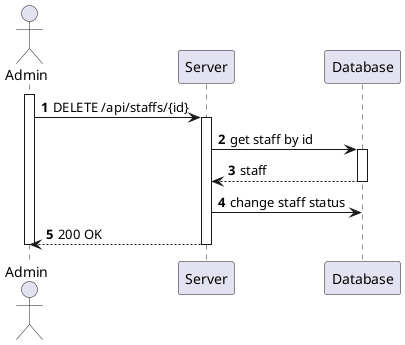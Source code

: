 @startuml process-view
autonumber

actor Admin as  "Admin"
participant "Server" as Server
participant "Database" as Database

activate Admin
    Admin-> Server : DELETE /api/staffs/{id}
    activate Server
        Server -> Database : get staff by id
        activate Database
            Database --> Server : staff
        deactivate Database
        Server -> Database : change staff status
        Admin <-- Server : 200 OK
    deactivate Server
deactivate Admin
@enduml